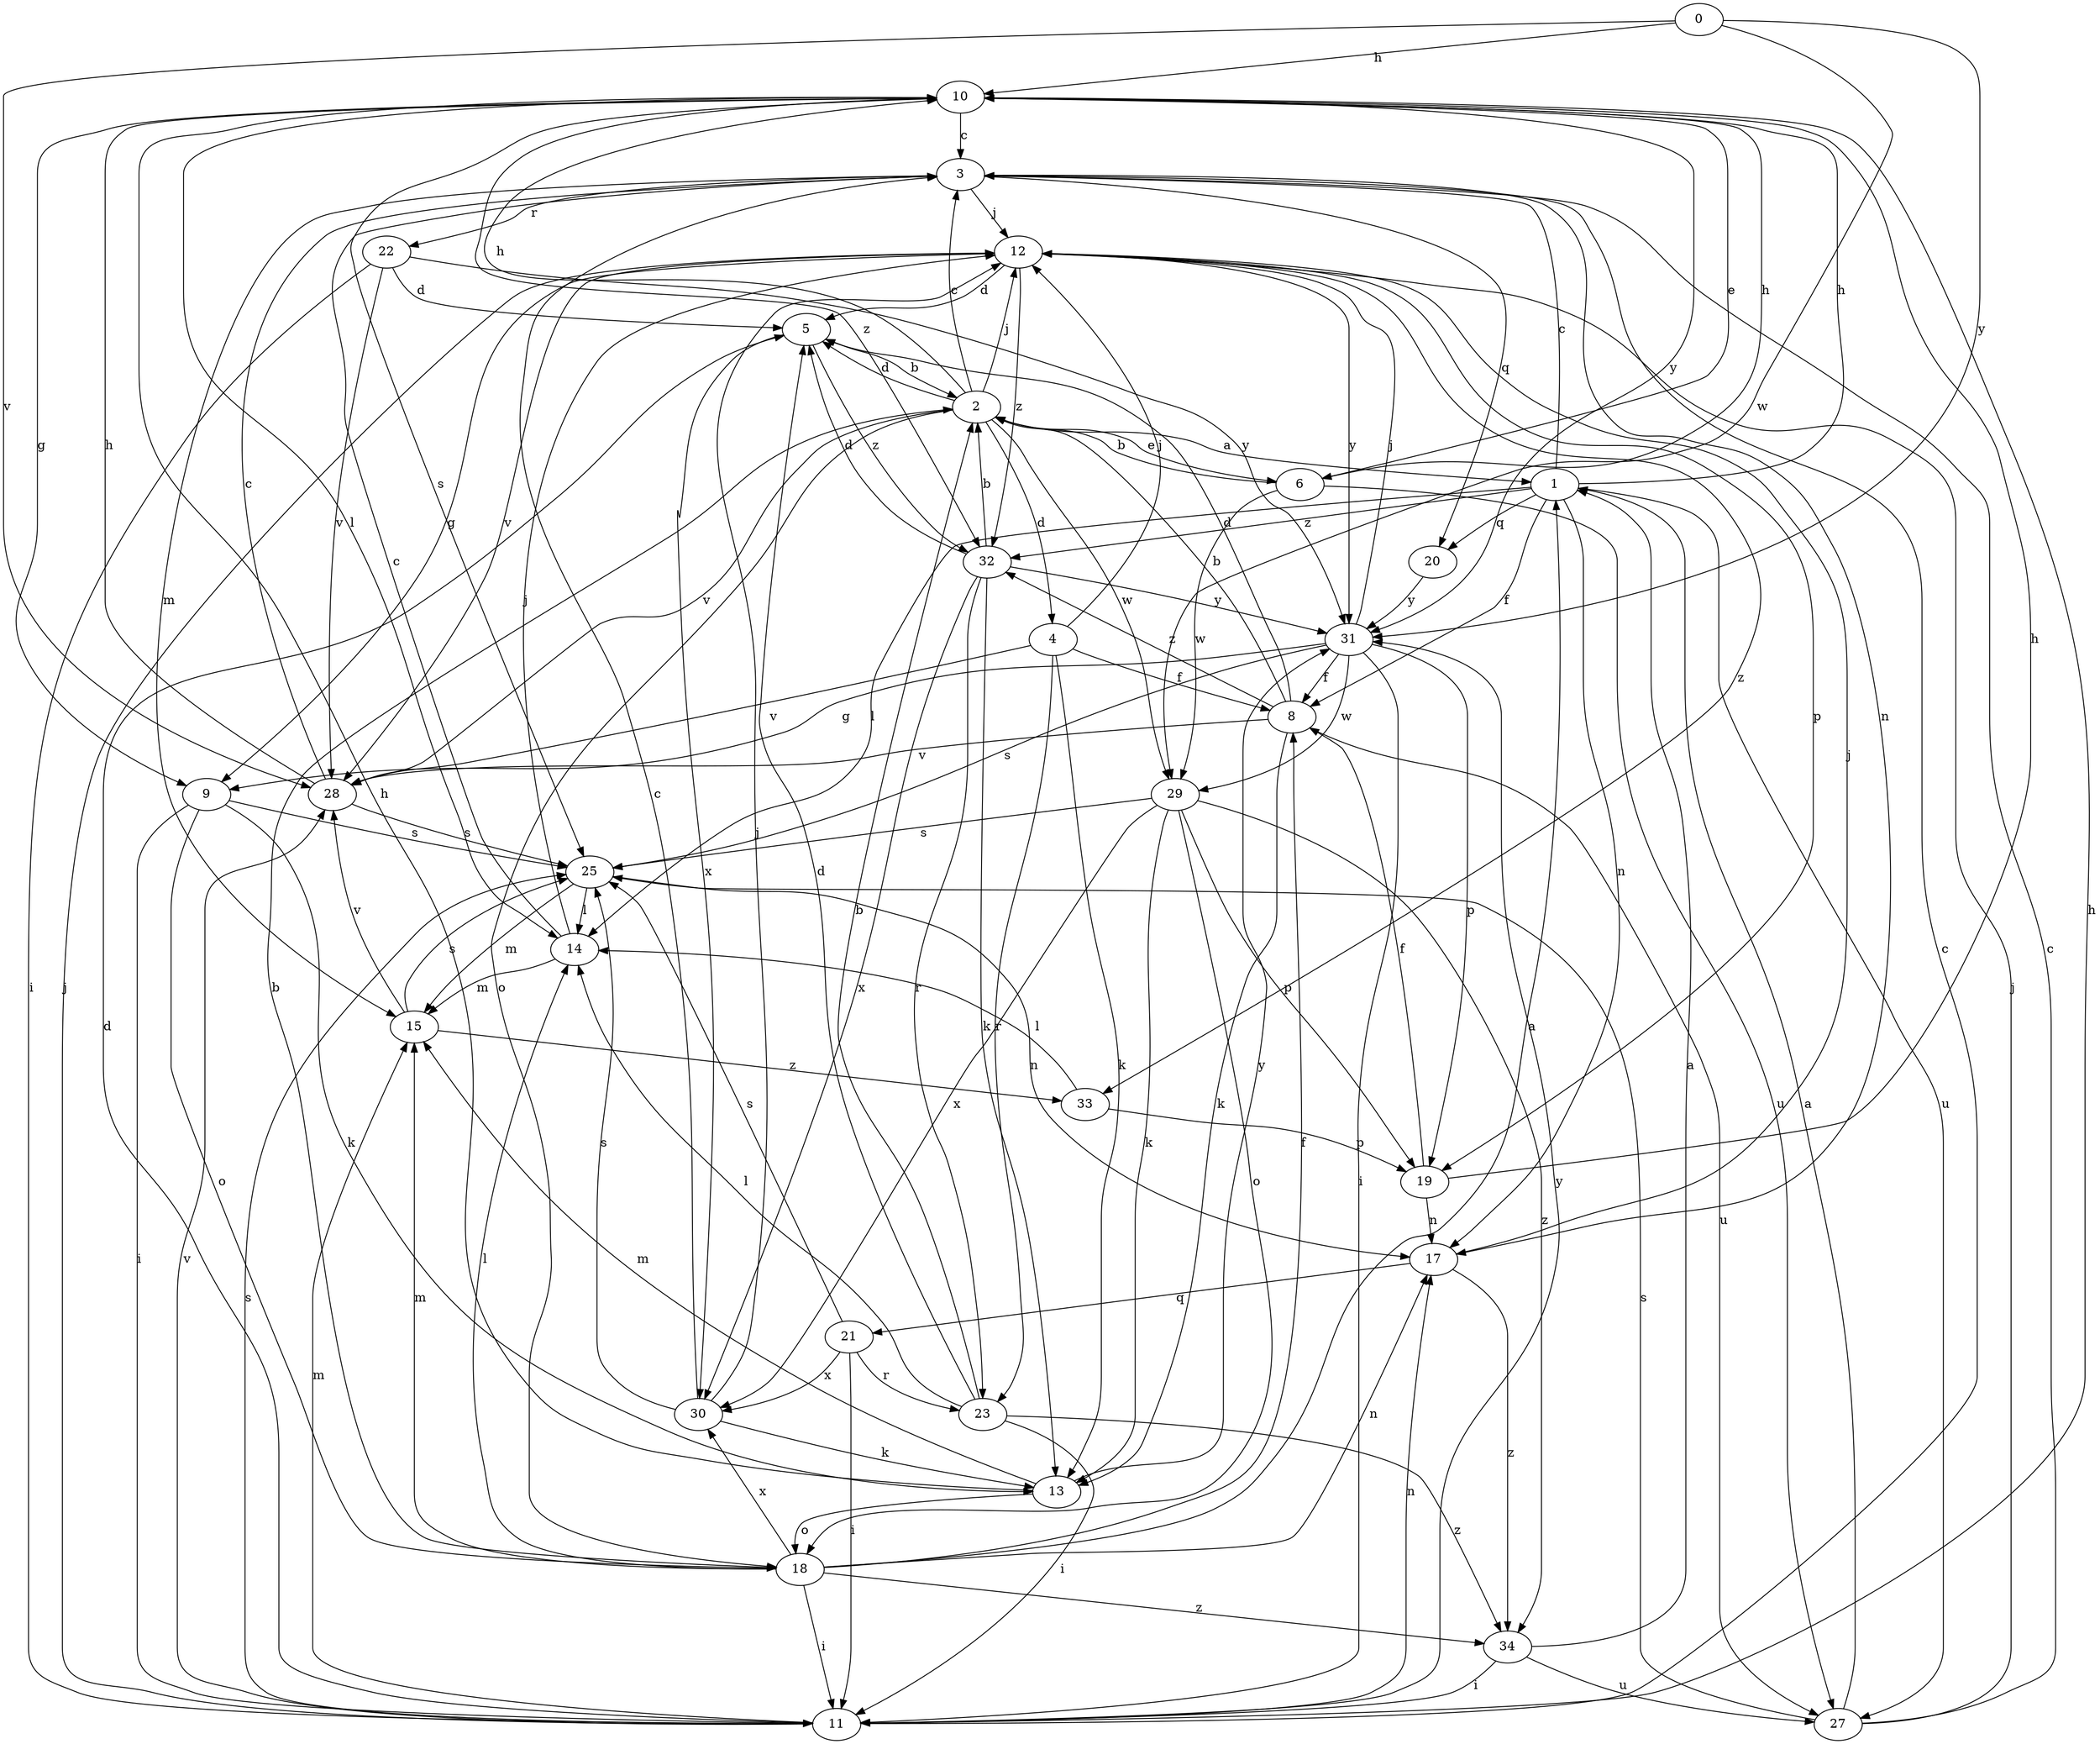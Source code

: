 strict digraph  {
0;
1;
2;
3;
4;
5;
6;
8;
9;
10;
11;
12;
13;
14;
15;
17;
18;
19;
20;
21;
22;
23;
25;
27;
28;
29;
30;
31;
32;
33;
34;
0 -> 10  [label=h];
0 -> 28  [label=v];
0 -> 29  [label=w];
0 -> 31  [label=y];
1 -> 3  [label=c];
1 -> 8  [label=f];
1 -> 10  [label=h];
1 -> 14  [label=l];
1 -> 17  [label=n];
1 -> 20  [label=q];
1 -> 27  [label=u];
1 -> 32  [label=z];
2 -> 1  [label=a];
2 -> 3  [label=c];
2 -> 4  [label=d];
2 -> 5  [label=d];
2 -> 6  [label=e];
2 -> 10  [label=h];
2 -> 12  [label=j];
2 -> 18  [label=o];
2 -> 28  [label=v];
2 -> 29  [label=w];
3 -> 12  [label=j];
3 -> 15  [label=m];
3 -> 17  [label=n];
3 -> 20  [label=q];
3 -> 22  [label=r];
4 -> 8  [label=f];
4 -> 12  [label=j];
4 -> 13  [label=k];
4 -> 23  [label=r];
4 -> 28  [label=v];
5 -> 2  [label=b];
5 -> 30  [label=x];
5 -> 32  [label=z];
6 -> 2  [label=b];
6 -> 10  [label=h];
6 -> 27  [label=u];
6 -> 29  [label=w];
8 -> 2  [label=b];
8 -> 5  [label=d];
8 -> 13  [label=k];
8 -> 27  [label=u];
8 -> 28  [label=v];
8 -> 32  [label=z];
9 -> 11  [label=i];
9 -> 13  [label=k];
9 -> 18  [label=o];
9 -> 25  [label=s];
10 -> 3  [label=c];
10 -> 6  [label=e];
10 -> 9  [label=g];
10 -> 14  [label=l];
10 -> 25  [label=s];
10 -> 31  [label=y];
10 -> 32  [label=z];
11 -> 3  [label=c];
11 -> 5  [label=d];
11 -> 10  [label=h];
11 -> 12  [label=j];
11 -> 15  [label=m];
11 -> 17  [label=n];
11 -> 25  [label=s];
11 -> 28  [label=v];
11 -> 31  [label=y];
12 -> 5  [label=d];
12 -> 9  [label=g];
12 -> 19  [label=p];
12 -> 28  [label=v];
12 -> 31  [label=y];
12 -> 32  [label=z];
12 -> 33  [label=z];
13 -> 10  [label=h];
13 -> 15  [label=m];
13 -> 18  [label=o];
13 -> 31  [label=y];
14 -> 3  [label=c];
14 -> 12  [label=j];
14 -> 15  [label=m];
15 -> 25  [label=s];
15 -> 28  [label=v];
15 -> 33  [label=z];
17 -> 12  [label=j];
17 -> 21  [label=q];
17 -> 34  [label=z];
18 -> 1  [label=a];
18 -> 2  [label=b];
18 -> 8  [label=f];
18 -> 11  [label=i];
18 -> 14  [label=l];
18 -> 15  [label=m];
18 -> 17  [label=n];
18 -> 30  [label=x];
18 -> 34  [label=z];
19 -> 8  [label=f];
19 -> 10  [label=h];
19 -> 17  [label=n];
20 -> 31  [label=y];
21 -> 11  [label=i];
21 -> 23  [label=r];
21 -> 25  [label=s];
21 -> 30  [label=x];
22 -> 5  [label=d];
22 -> 11  [label=i];
22 -> 28  [label=v];
22 -> 31  [label=y];
23 -> 2  [label=b];
23 -> 5  [label=d];
23 -> 11  [label=i];
23 -> 14  [label=l];
23 -> 34  [label=z];
25 -> 14  [label=l];
25 -> 15  [label=m];
25 -> 17  [label=n];
27 -> 1  [label=a];
27 -> 3  [label=c];
27 -> 12  [label=j];
27 -> 25  [label=s];
28 -> 3  [label=c];
28 -> 10  [label=h];
28 -> 25  [label=s];
29 -> 13  [label=k];
29 -> 18  [label=o];
29 -> 19  [label=p];
29 -> 25  [label=s];
29 -> 30  [label=x];
29 -> 34  [label=z];
30 -> 3  [label=c];
30 -> 12  [label=j];
30 -> 13  [label=k];
30 -> 25  [label=s];
31 -> 8  [label=f];
31 -> 9  [label=g];
31 -> 11  [label=i];
31 -> 12  [label=j];
31 -> 19  [label=p];
31 -> 25  [label=s];
31 -> 29  [label=w];
32 -> 2  [label=b];
32 -> 5  [label=d];
32 -> 13  [label=k];
32 -> 23  [label=r];
32 -> 30  [label=x];
32 -> 31  [label=y];
33 -> 14  [label=l];
33 -> 19  [label=p];
34 -> 1  [label=a];
34 -> 11  [label=i];
34 -> 27  [label=u];
}
